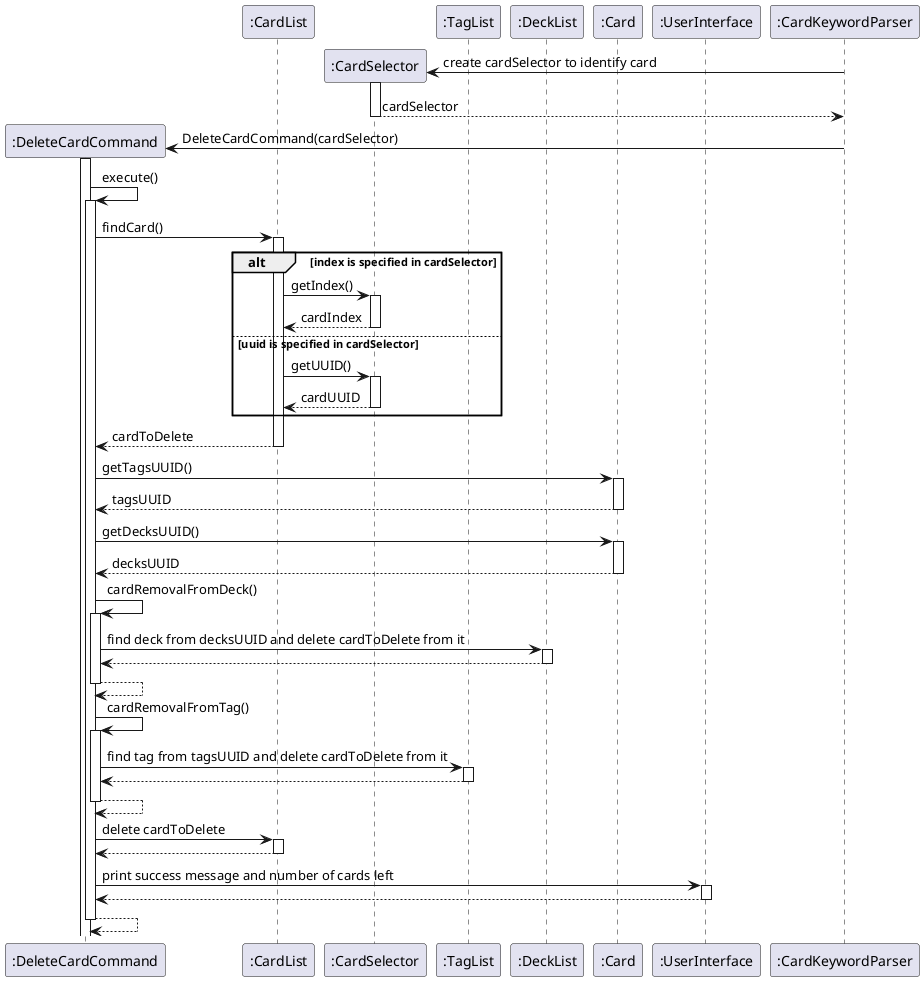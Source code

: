 @startuml CardDeleteSequence

autoactivate on

participant ":DeleteCardCommand" as DeleteCardCommand
participant ":CardList" as CardList
participant ":CardSelector" as CardSelector
participant ":TagList" as TagList
participant ":DeckList" as DeckList
participant ":Card" as Card
participant ":UserInterface" as UserInterface
participant ":CardKeywordParser" as CardKeywordParser

Create CardSelector
CardKeywordParser -> CardSelector : create cardSelector to identify card
return cardSelector

Create DeleteCardCommand
CardKeywordParser -> DeleteCardCommand : DeleteCardCommand(cardSelector)

DeleteCardCommand -> DeleteCardCommand : execute()
DeleteCardCommand -> CardList : findCard()

alt index is specified in cardSelector
CardList -> CardSelector : getIndex()
return cardIndex
else uuid is specified in cardSelector
CardList -> CardSelector : getUUID()
return cardUUID
end
return cardToDelete

DeleteCardCommand -> Card : getTagsUUID()
return tagsUUID
DeleteCardCommand -> Card : getDecksUUID()
return decksUUID

DeleteCardCommand -> DeleteCardCommand : cardRemovalFromDeck()
DeleteCardCommand -> DeckList : find deck from decksUUID and delete cardToDelete from it
return
return

DeleteCardCommand -> DeleteCardCommand : cardRemovalFromTag()
DeleteCardCommand -> TagList : find tag from tagsUUID and delete cardToDelete from it
return
return

DeleteCardCommand -> CardList : delete cardToDelete
return

DeleteCardCommand -> UserInterface : print success message and number of cards left
return

return
@enduml
